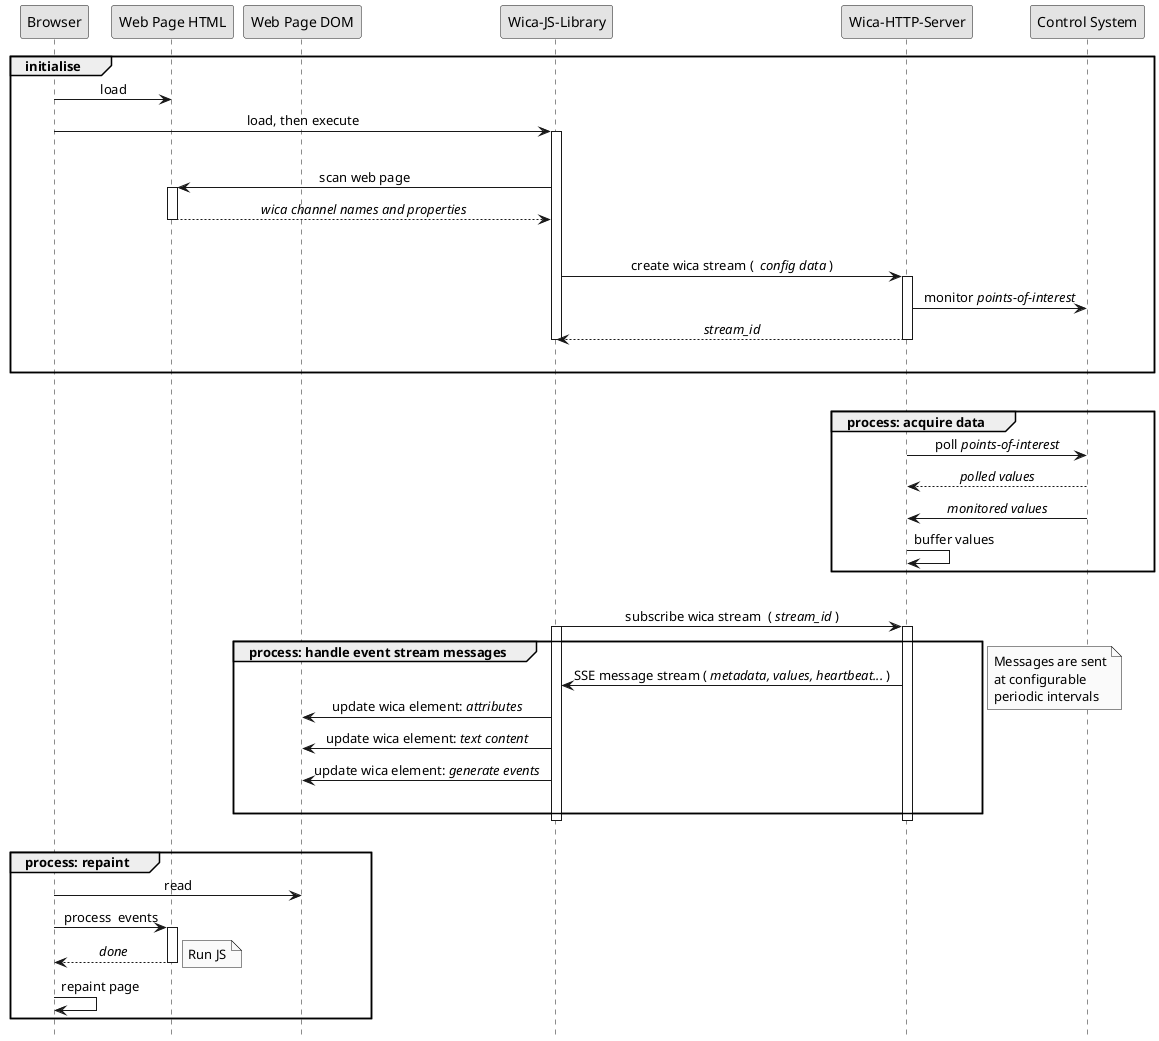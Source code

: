 ' This is a Plant UML Sequence Diagram that illustrates the basic Wica Page Update Sequence.
' See here: http://plantuml.com/sequence-diagram for further information.

' Publication procedure is as follows:
' Copy and Paste contents of this page into the live editor here: http://plantuml.com/plantuml/uml/
' Obtain the SVG Link to the rendered image and shorten it using the TinyUrl Service here: https://tinyurl.com/
@startuml

participant "Browser"
participant "Web Page HTML"
participant "Web Page DOM"
participant "Wica-JS-Library"
participant "Wica-HTTP-Server"
participant "Control System"

hide footbox
skinparam sequenceMessageAlign center
skinparam monochrome true

group initialise
"Browser" -> "Web Page HTML" : load
"Browser" -> "Wica-JS-Library" : load, then execute
|||
activate "Wica-JS-Library"
"Wica-JS-Library" -> "Web Page HTML"  : scan web page
activate "Web Page HTML"
return // wica channel names and properties//
|||
"Wica-JS-Library" -> "Wica-HTTP-Server" : create wica stream ( // config data// )
activate "Wica-HTTP-Server"
    "Wica-HTTP-Server" -> "Control System" : monitor //points-of-interest//
return //stream_id//
deactivate "Wica-JS-Library"
|||
end
|||
group process: acquire data
    "Wica-HTTP-Server" -> "Control System" : poll //points-of-interest//
    return //polled values//
        "Control System" -> "Wica-HTTP-Server" : //monitored values//
    "Wica-HTTP-Server" -> "Wica-HTTP-Server" : buffer values
end
|||
"Wica-JS-Library" -> "Wica-HTTP-Server" : subscribe wica stream  ( //stream_id// )
activate "Wica-JS-Library"
activate "Wica-HTTP-Server"
group process: handle event stream messages
    "Wica-HTTP-Server" -> "Wica-JS-Library" : SSE message stream ( //metadata, values, heartbeat...// )
    "Wica-JS-Library" -> "Web Page DOM" : update wica element: //attributes//
    "Wica-JS-Library" -> "Web Page DOM" : update wica element: //text content//
    "Wica-JS-Library" -> "Web Page DOM" : update wica element: //generate events//
|||
end
note left: Messages are sent\nat configurable\nperiodic intervals
deactivate "Wica-JS-Library"
deactivate "Wica-HTTP-Server"
|||
group process: repaint
    "Browser" -> "Web Page DOM" : read
    "Browser" -> "Web Page HTML" : process  events
    activate "Web Page HTML"
    return //done//
    note right: Run JS
    "Browser" -> "Browser" : repaint page
end

@enduml
